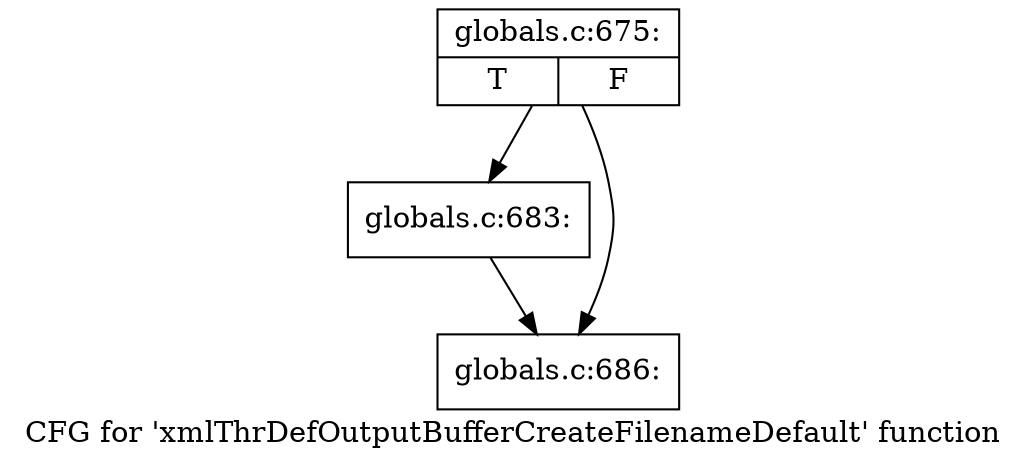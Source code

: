 digraph "CFG for 'xmlThrDefOutputBufferCreateFilenameDefault' function" {
	label="CFG for 'xmlThrDefOutputBufferCreateFilenameDefault' function";

	Node0x4aac6d0 [shape=record,label="{globals.c:675:|{<s0>T|<s1>F}}"];
	Node0x4aac6d0 -> Node0x4aaf5c0;
	Node0x4aac6d0 -> Node0x4aaf610;
	Node0x4aaf5c0 [shape=record,label="{globals.c:683:}"];
	Node0x4aaf5c0 -> Node0x4aaf610;
	Node0x4aaf610 [shape=record,label="{globals.c:686:}"];
}
